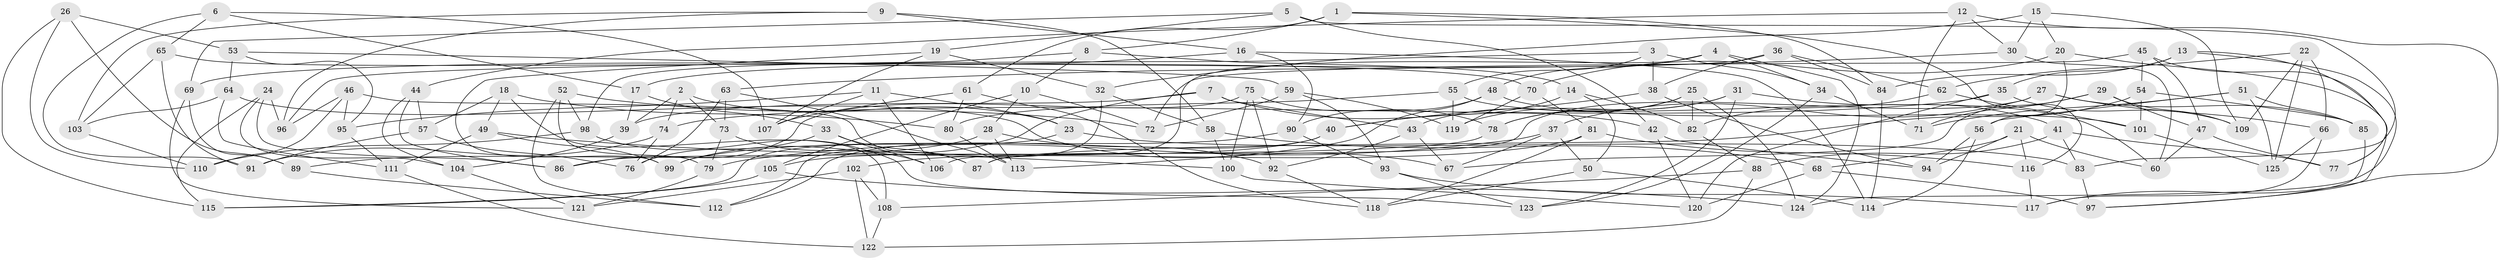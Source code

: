 // Generated by graph-tools (version 1.1) at 2025/16/03/09/25 04:16:37]
// undirected, 125 vertices, 250 edges
graph export_dot {
graph [start="1"]
  node [color=gray90,style=filled];
  1;
  2;
  3;
  4;
  5;
  6;
  7;
  8;
  9;
  10;
  11;
  12;
  13;
  14;
  15;
  16;
  17;
  18;
  19;
  20;
  21;
  22;
  23;
  24;
  25;
  26;
  27;
  28;
  29;
  30;
  31;
  32;
  33;
  34;
  35;
  36;
  37;
  38;
  39;
  40;
  41;
  42;
  43;
  44;
  45;
  46;
  47;
  48;
  49;
  50;
  51;
  52;
  53;
  54;
  55;
  56;
  57;
  58;
  59;
  60;
  61;
  62;
  63;
  64;
  65;
  66;
  67;
  68;
  69;
  70;
  71;
  72;
  73;
  74;
  75;
  76;
  77;
  78;
  79;
  80;
  81;
  82;
  83;
  84;
  85;
  86;
  87;
  88;
  89;
  90;
  91;
  92;
  93;
  94;
  95;
  96;
  97;
  98;
  99;
  100;
  101;
  102;
  103;
  104;
  105;
  106;
  107;
  108;
  109;
  110;
  111;
  112;
  113;
  114;
  115;
  116;
  117;
  118;
  119;
  120;
  121;
  122;
  123;
  124;
  125;
  1 -- 116;
  1 -- 8;
  1 -- 61;
  1 -- 84;
  2 -- 73;
  2 -- 23;
  2 -- 39;
  2 -- 74;
  3 -- 38;
  3 -- 34;
  3 -- 96;
  3 -- 55;
  4 -- 124;
  4 -- 87;
  4 -- 34;
  4 -- 48;
  5 -- 19;
  5 -- 42;
  5 -- 83;
  5 -- 69;
  6 -- 107;
  6 -- 65;
  6 -- 91;
  6 -- 17;
  7 -- 43;
  7 -- 99;
  7 -- 39;
  7 -- 42;
  8 -- 10;
  8 -- 14;
  8 -- 98;
  9 -- 96;
  9 -- 58;
  9 -- 16;
  9 -- 103;
  10 -- 105;
  10 -- 28;
  10 -- 72;
  11 -- 95;
  11 -- 107;
  11 -- 23;
  11 -- 106;
  12 -- 71;
  12 -- 44;
  12 -- 117;
  12 -- 30;
  13 -- 35;
  13 -- 124;
  13 -- 77;
  13 -- 84;
  14 -- 40;
  14 -- 50;
  14 -- 82;
  15 -- 20;
  15 -- 32;
  15 -- 109;
  15 -- 30;
  16 -- 17;
  16 -- 90;
  16 -- 114;
  17 -- 39;
  17 -- 33;
  18 -- 108;
  18 -- 57;
  18 -- 49;
  18 -- 80;
  19 -- 32;
  19 -- 99;
  19 -- 107;
  20 -- 70;
  20 -- 56;
  20 -- 97;
  21 -- 94;
  21 -- 116;
  21 -- 60;
  21 -- 68;
  22 -- 109;
  22 -- 62;
  22 -- 66;
  22 -- 125;
  23 -- 83;
  23 -- 115;
  24 -- 86;
  24 -- 115;
  24 -- 96;
  24 -- 104;
  25 -- 78;
  25 -- 43;
  25 -- 124;
  25 -- 82;
  26 -- 89;
  26 -- 110;
  26 -- 115;
  26 -- 53;
  27 -- 66;
  27 -- 85;
  27 -- 37;
  27 -- 106;
  28 -- 113;
  28 -- 92;
  28 -- 89;
  29 -- 109;
  29 -- 67;
  29 -- 47;
  29 -- 71;
  30 -- 60;
  30 -- 63;
  31 -- 41;
  31 -- 78;
  31 -- 123;
  31 -- 119;
  32 -- 58;
  32 -- 112;
  33 -- 87;
  33 -- 106;
  33 -- 76;
  34 -- 71;
  34 -- 123;
  35 -- 109;
  35 -- 120;
  35 -- 74;
  36 -- 62;
  36 -- 84;
  36 -- 69;
  36 -- 38;
  37 -- 50;
  37 -- 67;
  37 -- 79;
  38 -- 94;
  38 -- 40;
  39 -- 104;
  40 -- 112;
  40 -- 105;
  41 -- 77;
  41 -- 88;
  41 -- 83;
  42 -- 120;
  42 -- 94;
  43 -- 67;
  43 -- 92;
  44 -- 104;
  44 -- 86;
  44 -- 57;
  45 -- 77;
  45 -- 47;
  45 -- 54;
  45 -- 72;
  46 -- 95;
  46 -- 110;
  46 -- 87;
  46 -- 96;
  47 -- 77;
  47 -- 60;
  48 -- 101;
  48 -- 113;
  48 -- 90;
  49 -- 111;
  49 -- 100;
  49 -- 99;
  50 -- 118;
  50 -- 114;
  51 -- 56;
  51 -- 71;
  51 -- 125;
  51 -- 85;
  52 -- 72;
  52 -- 79;
  52 -- 112;
  52 -- 98;
  53 -- 95;
  53 -- 59;
  53 -- 64;
  54 -- 87;
  54 -- 101;
  54 -- 85;
  55 -- 119;
  55 -- 80;
  55 -- 60;
  56 -- 94;
  56 -- 114;
  57 -- 76;
  57 -- 91;
  58 -- 68;
  58 -- 100;
  59 -- 93;
  59 -- 72;
  59 -- 119;
  61 -- 107;
  61 -- 80;
  61 -- 118;
  62 -- 101;
  62 -- 82;
  63 -- 73;
  63 -- 113;
  63 -- 76;
  64 -- 103;
  64 -- 67;
  64 -- 111;
  65 -- 70;
  65 -- 91;
  65 -- 103;
  66 -- 125;
  66 -- 117;
  68 -- 120;
  68 -- 97;
  69 -- 89;
  69 -- 121;
  70 -- 81;
  70 -- 119;
  73 -- 106;
  73 -- 79;
  74 -- 76;
  74 -- 91;
  75 -- 92;
  75 -- 78;
  75 -- 86;
  75 -- 100;
  78 -- 86;
  79 -- 121;
  80 -- 113;
  81 -- 102;
  81 -- 116;
  81 -- 118;
  82 -- 88;
  83 -- 97;
  84 -- 114;
  85 -- 97;
  88 -- 122;
  88 -- 108;
  89 -- 112;
  90 -- 99;
  90 -- 93;
  92 -- 118;
  93 -- 123;
  93 -- 117;
  95 -- 111;
  98 -- 123;
  98 -- 110;
  100 -- 120;
  101 -- 125;
  102 -- 108;
  102 -- 122;
  102 -- 121;
  103 -- 110;
  104 -- 121;
  105 -- 115;
  105 -- 124;
  108 -- 122;
  111 -- 122;
  116 -- 117;
}
